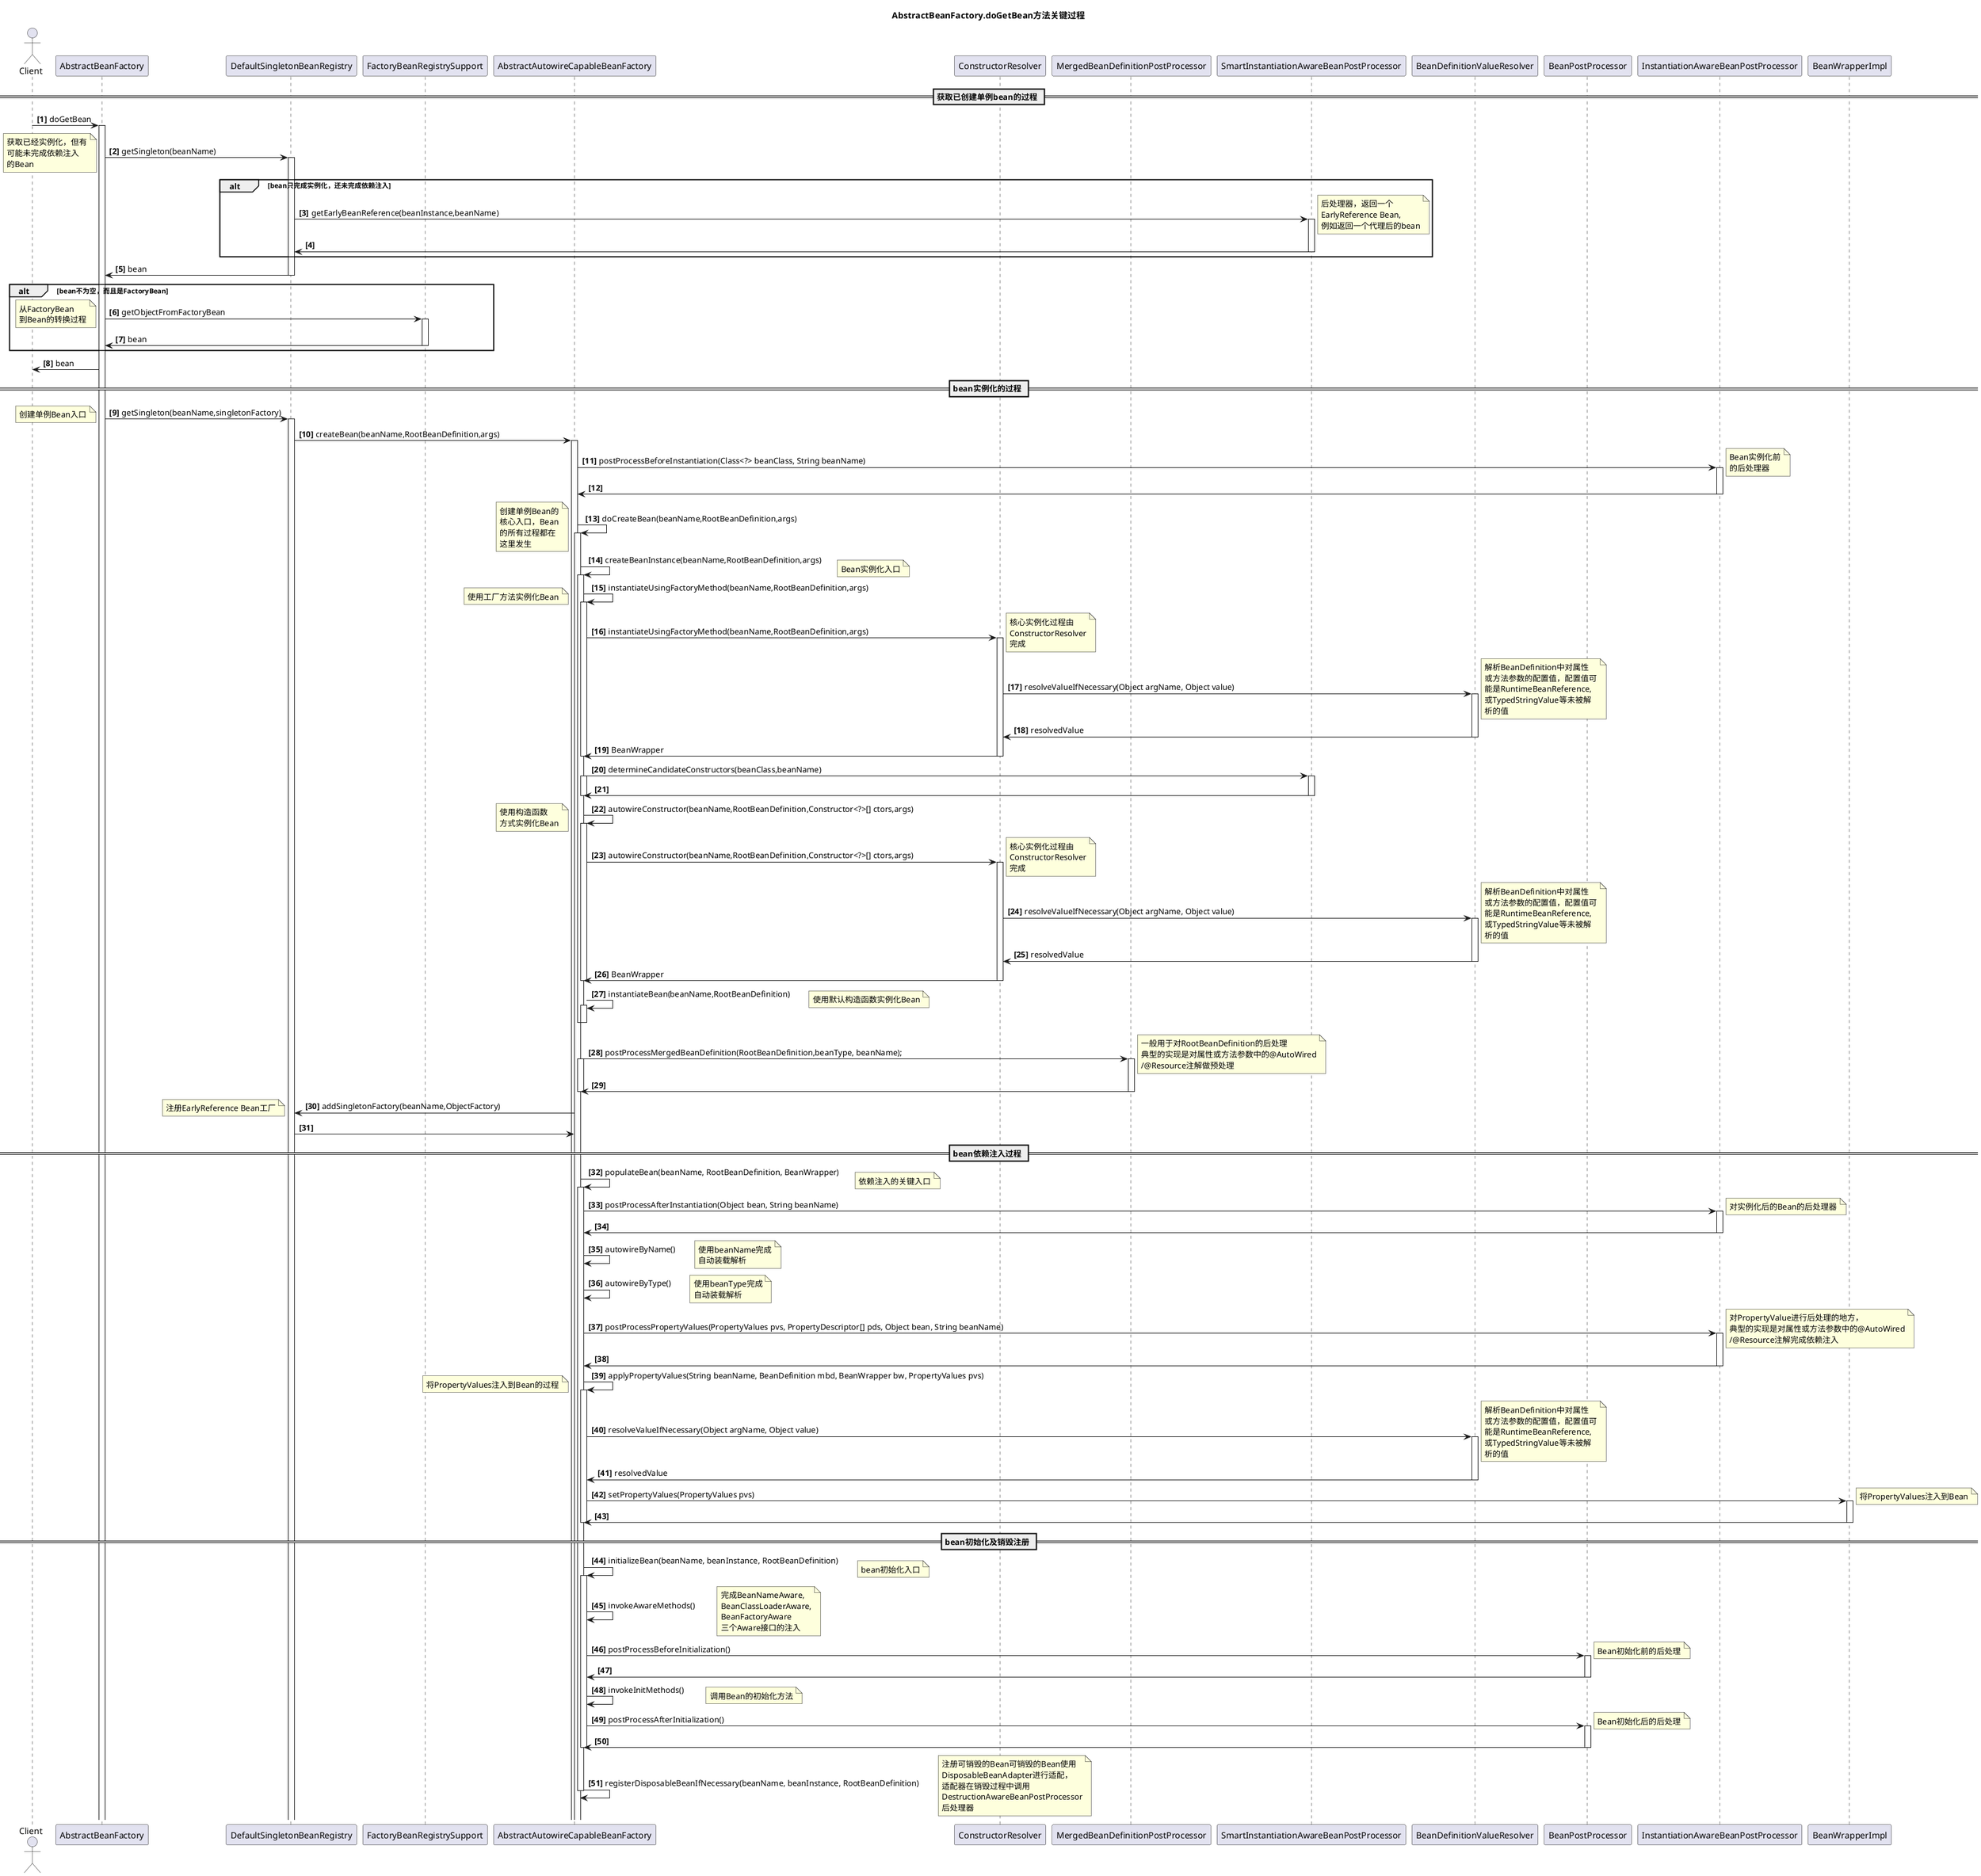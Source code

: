 @startuml
'hide footbox
title AbstractBeanFactory.doGetBean方法关键过程
autonumber "<b>[#]"

actor Client as client
participant AbstractBeanFactory
participant DefaultSingletonBeanRegistry
participant FactoryBeanRegistrySupport
participant AbstractAutowireCapableBeanFactory
participant ConstructorResolver

participant MergedBeanDefinitionPostProcessor
participant SmartInstantiationAwareBeanPostProcessor
participant BeanDefinitionValueResolver
participant BeanPostProcessor


== 获取已创建单例bean的过程 ==
client -> AbstractBeanFactory:doGetBean
activate AbstractBeanFactory

AbstractBeanFactory -> DefaultSingletonBeanRegistry:getSingleton(beanName)
activate DefaultSingletonBeanRegistry
note left
获取已经实例化，但有
可能未完成依赖注入
的Bean
end note

alt bean只完成实例化，还未完成依赖注入

DefaultSingletonBeanRegistry->SmartInstantiationAwareBeanPostProcessor:getEarlyBeanReference(beanInstance,beanName)
activate SmartInstantiationAwareBeanPostProcessor
note right
后处理器，返回一个
EarlyReference Bean,
例如返回一个代理后的bean
end note

SmartInstantiationAwareBeanPostProcessor->DefaultSingletonBeanRegistry
deactivate SmartInstantiationAwareBeanPostProcessor
end


DefaultSingletonBeanRegistry->AbstractBeanFactory:bean
deactivate DefaultSingletonBeanRegistry

alt bean不为空，而且是FactoryBean

AbstractBeanFactory->FactoryBeanRegistrySupport:getObjectFromFactoryBean
activate FactoryBeanRegistrySupport
note left
从FactoryBean
到Bean的转换过程
end note

FactoryBeanRegistrySupport->AbstractBeanFactory:bean
deactivate FactoryBeanRegistrySupport
	
end

AbstractBeanFactory->client:bean
'deactivate AbstractBeanFactory

== bean实例化的过程 ==

AbstractBeanFactory->DefaultSingletonBeanRegistry:getSingleton(beanName,singletonFactory)
activate DefaultSingletonBeanRegistry
note left
创建单例Bean入口
end note

DefaultSingletonBeanRegistry->AbstractAutowireCapableBeanFactory:createBean(beanName,RootBeanDefinition,args)
activate AbstractAutowireCapableBeanFactory

AbstractAutowireCapableBeanFactory->InstantiationAwareBeanPostProcessor:postProcessBeforeInstantiation(Class<?> beanClass, String beanName)
activate InstantiationAwareBeanPostProcessor
note right
Bean实例化前
的后处理器
end note
InstantiationAwareBeanPostProcessor->AbstractAutowireCapableBeanFactory
deactivate InstantiationAwareBeanPostProcessor


AbstractAutowireCapableBeanFactory->AbstractAutowireCapableBeanFactory:doCreateBean(beanName,RootBeanDefinition,args)
activate AbstractAutowireCapableBeanFactory
note left
创建单例Bean的
核心入口，Bean
的所有过程都在
这里发生
end note

AbstractAutowireCapableBeanFactory->AbstractAutowireCapableBeanFactory:createBeanInstance(beanName,RootBeanDefinition,args)
activate AbstractAutowireCapableBeanFactory
note right:Bean实例化入口

AbstractAutowireCapableBeanFactory->AbstractAutowireCapableBeanFactory:instantiateUsingFactoryMethod(beanName,RootBeanDefinition,args)
activate AbstractAutowireCapableBeanFactory
note left:使用工厂方法实例化Bean

AbstractAutowireCapableBeanFactory->ConstructorResolver:instantiateUsingFactoryMethod(beanName,RootBeanDefinition,args)
activate ConstructorResolver
note right
核心实例化过程由
ConstructorResolver
完成
end note

ConstructorResolver->BeanDefinitionValueResolver:resolveValueIfNecessary(Object argName, Object value)
activate BeanDefinitionValueResolver
note right
解析BeanDefinition中对属性
或方法参数的配置值，配置值可
能是RuntimeBeanReference,
或TypedStringValue等未被解
析的值
end note
BeanDefinitionValueResolver->ConstructorResolver:resolvedValue
deactivate BeanDefinitionValueResolver

ConstructorResolver->AbstractAutowireCapableBeanFactory:BeanWrapper
deactivate ConstructorResolver
deactivate AbstractAutowireCapableBeanFactory


AbstractAutowireCapableBeanFactory->SmartInstantiationAwareBeanPostProcessor:determineCandidateConstructors(beanClass,beanName)
activate AbstractAutowireCapableBeanFactory
activate SmartInstantiationAwareBeanPostProcessor
SmartInstantiationAwareBeanPostProcessor->AbstractAutowireCapableBeanFactory
deactivate AbstractAutowireCapableBeanFactory
deactivate SmartInstantiationAwareBeanPostProcessor


AbstractAutowireCapableBeanFactory->AbstractAutowireCapableBeanFactory:autowireConstructor(beanName,RootBeanDefinition,Constructor<?>[] ctors,args)
activate AbstractAutowireCapableBeanFactory
note left
使用构造函数
方式实例化Bean
end note

AbstractAutowireCapableBeanFactory->ConstructorResolver:autowireConstructor(beanName,RootBeanDefinition,Constructor<?>[] ctors,args)
activate ConstructorResolver
note right
核心实例化过程由
ConstructorResolver
完成
end note

ConstructorResolver->BeanDefinitionValueResolver:resolveValueIfNecessary(Object argName, Object value)
activate BeanDefinitionValueResolver
note right
解析BeanDefinition中对属性
或方法参数的配置值，配置值可
能是RuntimeBeanReference,
或TypedStringValue等未被解
析的值
end note
BeanDefinitionValueResolver->ConstructorResolver:resolvedValue
deactivate BeanDefinitionValueResolver

ConstructorResolver->AbstractAutowireCapableBeanFactory:BeanWrapper
deactivate ConstructorResolver
deactivate AbstractAutowireCapableBeanFactory


AbstractAutowireCapableBeanFactory->AbstractAutowireCapableBeanFactory:instantiateBean(beanName,RootBeanDefinition)
activate AbstractAutowireCapableBeanFactory
note right:使用默认构造函数实例化Bean


deactivate AbstractAutowireCapableBeanFactory


deactivate AbstractAutowireCapableBeanFactory


AbstractAutowireCapableBeanFactory->MergedBeanDefinitionPostProcessor:postProcessMergedBeanDefinition(RootBeanDefinition,beanType, beanName);
activate AbstractAutowireCapableBeanFactory
activate MergedBeanDefinitionPostProcessor
note right
一般用于对RootBeanDefinition的后处理
典型的实现是对属性或方法参数中的@AutoWired
/@Resource注解做预处理
end note
MergedBeanDefinitionPostProcessor->AbstractAutowireCapableBeanFactory
deactivate AbstractAutowireCapableBeanFactory
deactivate MergedBeanDefinitionPostProcessor

AbstractAutowireCapableBeanFactory->DefaultSingletonBeanRegistry:addSingletonFactory(beanName,ObjectFactory)
note left:注册EarlyReference Bean工厂
DefaultSingletonBeanRegistry->AbstractAutowireCapableBeanFactory



== bean依赖注入过程 ==


AbstractAutowireCapableBeanFactory->AbstractAutowireCapableBeanFactory:populateBean(beanName, RootBeanDefinition, BeanWrapper)
note right:依赖注入的关键入口
activate AbstractAutowireCapableBeanFactory

AbstractAutowireCapableBeanFactory->InstantiationAwareBeanPostProcessor:postProcessAfterInstantiation(Object bean, String beanName)
activate InstantiationAwareBeanPostProcessor
note right
对实例化后的Bean的后处理器
end note
InstantiationAwareBeanPostProcessor->AbstractAutowireCapableBeanFactory
deactivate InstantiationAwareBeanPostProcessor

AbstractAutowireCapableBeanFactory->AbstractAutowireCapableBeanFactory:autowireByName()
note right
使用beanName完成
自动装载解析
end note

AbstractAutowireCapableBeanFactory->AbstractAutowireCapableBeanFactory:autowireByType()
note right
使用beanType完成
自动装载解析
end note

AbstractAutowireCapableBeanFactory->InstantiationAwareBeanPostProcessor:postProcessPropertyValues(PropertyValues pvs, PropertyDescriptor[] pds, Object bean, String beanName)
activate InstantiationAwareBeanPostProcessor
note right
对PropertyValue进行后处理的地方，
典型的实现是对属性或方法参数中的@AutoWired
/@Resource注解完成依赖注入
end note

InstantiationAwareBeanPostProcessor->AbstractAutowireCapableBeanFactory
deactivate InstantiationAwareBeanPostProcessor


AbstractAutowireCapableBeanFactory->AbstractAutowireCapableBeanFactory:applyPropertyValues(String beanName, BeanDefinition mbd, BeanWrapper bw, PropertyValues pvs)
activate AbstractAutowireCapableBeanFactory
note left
将PropertyValues注入到Bean的过程
end note

AbstractAutowireCapableBeanFactory->BeanDefinitionValueResolver:resolveValueIfNecessary(Object argName, Object value)
activate BeanDefinitionValueResolver
note right
解析BeanDefinition中对属性
或方法参数的配置值，配置值可
能是RuntimeBeanReference,
或TypedStringValue等未被解
析的值
end note
BeanDefinitionValueResolver->AbstractAutowireCapableBeanFactory:resolvedValue
deactivate BeanDefinitionValueResolver

AbstractAutowireCapableBeanFactory->BeanWrapperImpl:setPropertyValues(PropertyValues pvs)
activate BeanWrapperImpl
note right:将PropertyValues注入到Bean
BeanWrapperImpl->AbstractAutowireCapableBeanFactory
deactivate BeanWrapperImpl


deactivate AbstractAutowireCapableBeanFactory



== bean初始化及销毁注册 ==


AbstractAutowireCapableBeanFactory->AbstractAutowireCapableBeanFactory:initializeBean(beanName, beanInstance, RootBeanDefinition)
note right:bean初始化入口
activate AbstractAutowireCapableBeanFactory
AbstractAutowireCapableBeanFactory->AbstractAutowireCapableBeanFactory:invokeAwareMethods()
note right
完成BeanNameAware,
BeanClassLoaderAware,
BeanFactoryAware
三个Aware接口的注入
end note

AbstractAutowireCapableBeanFactory->BeanPostProcessor:postProcessBeforeInitialization()
activate BeanPostProcessor
note right:Bean初始化前的后处理
BeanPostProcessor->AbstractAutowireCapableBeanFactory
deactivate BeanPostProcessor

AbstractAutowireCapableBeanFactory->AbstractAutowireCapableBeanFactory:invokeInitMethods()
note right
调用Bean的初始化方法
end note

AbstractAutowireCapableBeanFactory->BeanPostProcessor:postProcessAfterInitialization()
activate BeanPostProcessor
note right:Bean初始化后的后处理
BeanPostProcessor->AbstractAutowireCapableBeanFactory
deactivate BeanPostProcessor
deactivate AbstractAutowireCapableBeanFactory

AbstractAutowireCapableBeanFactory->AbstractAutowireCapableBeanFactory:registerDisposableBeanIfNecessary(beanName, beanInstance, RootBeanDefinition)
note right
注册可销毁的Bean可销毁的Bean使用
DisposableBeanAdapter进行适配，
适配器在销毁过程中调用
DestructionAwareBeanPostProcessor
后处理器
end note
deactivate AbstractAutowireCapableBeanFactory



@enduml